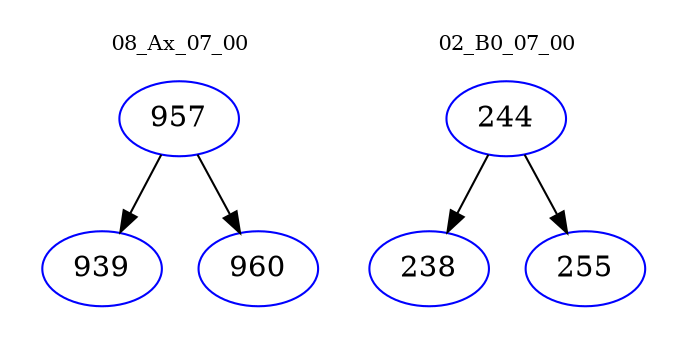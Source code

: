 digraph{
subgraph cluster_0 {
color = white
label = "08_Ax_07_00";
fontsize=10;
T0_957 [label="957", color="blue"]
T0_957 -> T0_939 [color="black"]
T0_939 [label="939", color="blue"]
T0_957 -> T0_960 [color="black"]
T0_960 [label="960", color="blue"]
}
subgraph cluster_1 {
color = white
label = "02_B0_07_00";
fontsize=10;
T1_244 [label="244", color="blue"]
T1_244 -> T1_238 [color="black"]
T1_238 [label="238", color="blue"]
T1_244 -> T1_255 [color="black"]
T1_255 [label="255", color="blue"]
}
}
